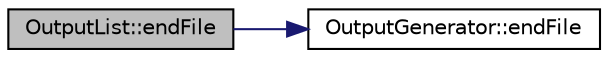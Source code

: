 digraph "OutputList::endFile"
{
 // LATEX_PDF_SIZE
  edge [fontname="Helvetica",fontsize="10",labelfontname="Helvetica",labelfontsize="10"];
  node [fontname="Helvetica",fontsize="10",shape=record];
  rankdir="LR";
  Node1 [label="OutputList::endFile",height=0.2,width=0.4,color="black", fillcolor="grey75", style="filled", fontcolor="black",tooltip=" "];
  Node1 -> Node2 [color="midnightblue",fontsize="10",style="solid"];
  Node2 [label="OutputGenerator::endFile",height=0.2,width=0.4,color="black", fillcolor="white", style="filled",URL="$classOutputGenerator.html#acdf48180d14b1d720286049195ad1c6a",tooltip=" "];
}

